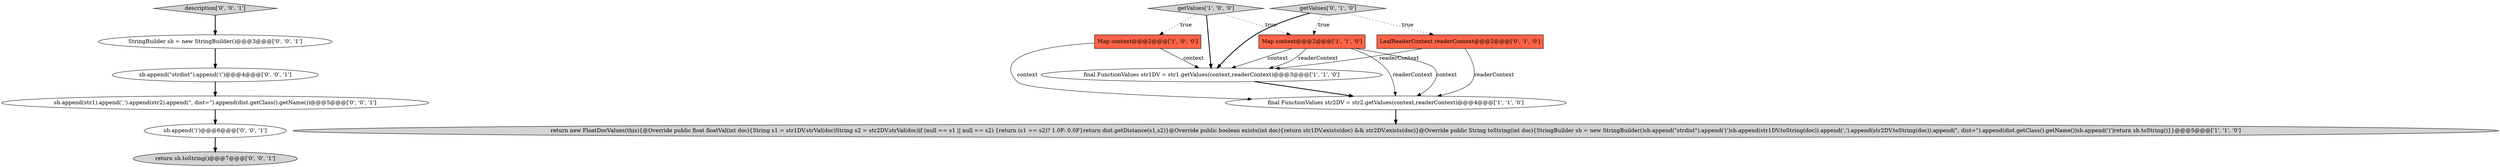 digraph {
10 [style = filled, label = "return sb.toString()@@@7@@@['0', '0', '1']", fillcolor = lightgray, shape = ellipse image = "AAA0AAABBB3BBB"];
9 [style = filled, label = "sb.append(str1).append(',').append(str2).append(\", dist=\").append(dist.getClass().getName())@@@5@@@['0', '0', '1']", fillcolor = white, shape = ellipse image = "AAA0AAABBB3BBB"];
0 [style = filled, label = "getValues['1', '0', '0']", fillcolor = lightgray, shape = diamond image = "AAA0AAABBB1BBB"];
13 [style = filled, label = "StringBuilder sb = new StringBuilder()@@@3@@@['0', '0', '1']", fillcolor = white, shape = ellipse image = "AAA0AAABBB3BBB"];
4 [style = filled, label = "return new FloatDocValues(this){@Override public float floatVal(int doc){String s1 = str1DV.strVal(doc)String s2 = str2DV.strVal(doc)if (null == s1 || null == s2) {return (s1 == s2)? 1.0F: 0.0F}return dist.getDistance(s1,s2)}@Override public boolean exists(int doc){return str1DV.exists(doc) && str2DV.exists(doc)}@Override public String toString(int doc){StringBuilder sb = new StringBuilder()sb.append(\"strdist\").append('(')sb.append(str1DV.toString(doc)).append(',').append(str2DV.toString(doc)).append(\", dist=\").append(dist.getClass().getName())sb.append(')')return sb.toString()}}@@@5@@@['1', '1', '0']", fillcolor = lightgray, shape = ellipse image = "AAA0AAABBB1BBB"];
3 [style = filled, label = "Map context@@@2@@@['1', '1', '0']", fillcolor = tomato, shape = box image = "AAA0AAABBB1BBB"];
7 [style = filled, label = "getValues['0', '1', '0']", fillcolor = lightgray, shape = diamond image = "AAA0AAABBB2BBB"];
5 [style = filled, label = "final FunctionValues str2DV = str2.getValues(context,readerContext)@@@4@@@['1', '1', '0']", fillcolor = white, shape = ellipse image = "AAA0AAABBB1BBB"];
12 [style = filled, label = "description['0', '0', '1']", fillcolor = lightgray, shape = diamond image = "AAA0AAABBB3BBB"];
6 [style = filled, label = "LeafReaderContext readerContext@@@2@@@['0', '1', '0']", fillcolor = tomato, shape = box image = "AAA0AAABBB2BBB"];
8 [style = filled, label = "sb.append(\"strdist\").append('(')@@@4@@@['0', '0', '1']", fillcolor = white, shape = ellipse image = "AAA0AAABBB3BBB"];
2 [style = filled, label = "Map context@@@2@@@['1', '0', '0']", fillcolor = tomato, shape = box image = "AAA0AAABBB1BBB"];
1 [style = filled, label = "final FunctionValues str1DV = str1.getValues(context,readerContext)@@@3@@@['1', '1', '0']", fillcolor = white, shape = ellipse image = "AAA0AAABBB1BBB"];
11 [style = filled, label = "sb.append(')')@@@6@@@['0', '0', '1']", fillcolor = white, shape = ellipse image = "AAA0AAABBB3BBB"];
0->2 [style = dotted, label="true"];
2->1 [style = solid, label="context"];
8->9 [style = bold, label=""];
9->11 [style = bold, label=""];
3->5 [style = solid, label="readerContext"];
0->3 [style = dotted, label="true"];
3->5 [style = solid, label="context"];
0->1 [style = bold, label=""];
5->4 [style = bold, label=""];
12->13 [style = bold, label=""];
11->10 [style = bold, label=""];
6->1 [style = solid, label="readerContext"];
2->5 [style = solid, label="context"];
3->1 [style = solid, label="context"];
6->5 [style = solid, label="readerContext"];
7->1 [style = bold, label=""];
13->8 [style = bold, label=""];
3->1 [style = solid, label="readerContext"];
7->3 [style = dotted, label="true"];
1->5 [style = bold, label=""];
7->6 [style = dotted, label="true"];
}
